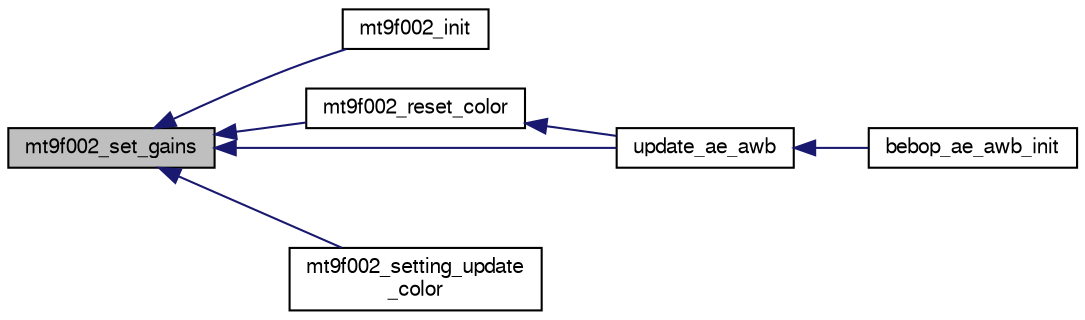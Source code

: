 digraph "mt9f002_set_gains"
{
  edge [fontname="FreeSans",fontsize="10",labelfontname="FreeSans",labelfontsize="10"];
  node [fontname="FreeSans",fontsize="10",shape=record];
  rankdir="LR";
  Node1 [label="mt9f002_set_gains",height=0.2,width=0.4,color="black", fillcolor="grey75", style="filled", fontcolor="black"];
  Node1 -> Node2 [dir="back",color="midnightblue",fontsize="10",style="solid",fontname="FreeSans"];
  Node2 [label="mt9f002_init",height=0.2,width=0.4,color="black", fillcolor="white", style="filled",URL="$mt9f002_8h.html#a8f43c3ad8d5ff841d1203ab6c760c8f0",tooltip="Initialisation of the Aptina MT9F002 CMOS sensor (front camera) "];
  Node1 -> Node3 [dir="back",color="midnightblue",fontsize="10",style="solid",fontname="FreeSans"];
  Node3 [label="mt9f002_reset_color",height=0.2,width=0.4,color="black", fillcolor="white", style="filled",URL="$mt9f002_8h.html#ad35111d4dbfb1bb69e2dcce789ba5e0b"];
  Node3 -> Node4 [dir="back",color="midnightblue",fontsize="10",style="solid",fontname="FreeSans"];
  Node4 [label="update_ae_awb",height=0.2,width=0.4,color="black", fillcolor="white", style="filled",URL="$bebop__ae__awb_8c.html#a8c0fd60f86284b6fea7ce86d81efcc04"];
  Node4 -> Node5 [dir="back",color="midnightblue",fontsize="10",style="solid",fontname="FreeSans"];
  Node5 [label="bebop_ae_awb_init",height=0.2,width=0.4,color="black", fillcolor="white", style="filled",URL="$bebop__ae__awb_8h.html#a488d91f59b9036f352ebc7fcafdedf7b"];
  Node1 -> Node6 [dir="back",color="midnightblue",fontsize="10",style="solid",fontname="FreeSans"];
  Node6 [label="mt9f002_setting_update\l_color",height=0.2,width=0.4,color="black", fillcolor="white", style="filled",URL="$mt9f002_8h.html#a2246079e693b6f43730bb618d5f52723"];
  Node1 -> Node4 [dir="back",color="midnightblue",fontsize="10",style="solid",fontname="FreeSans"];
}
